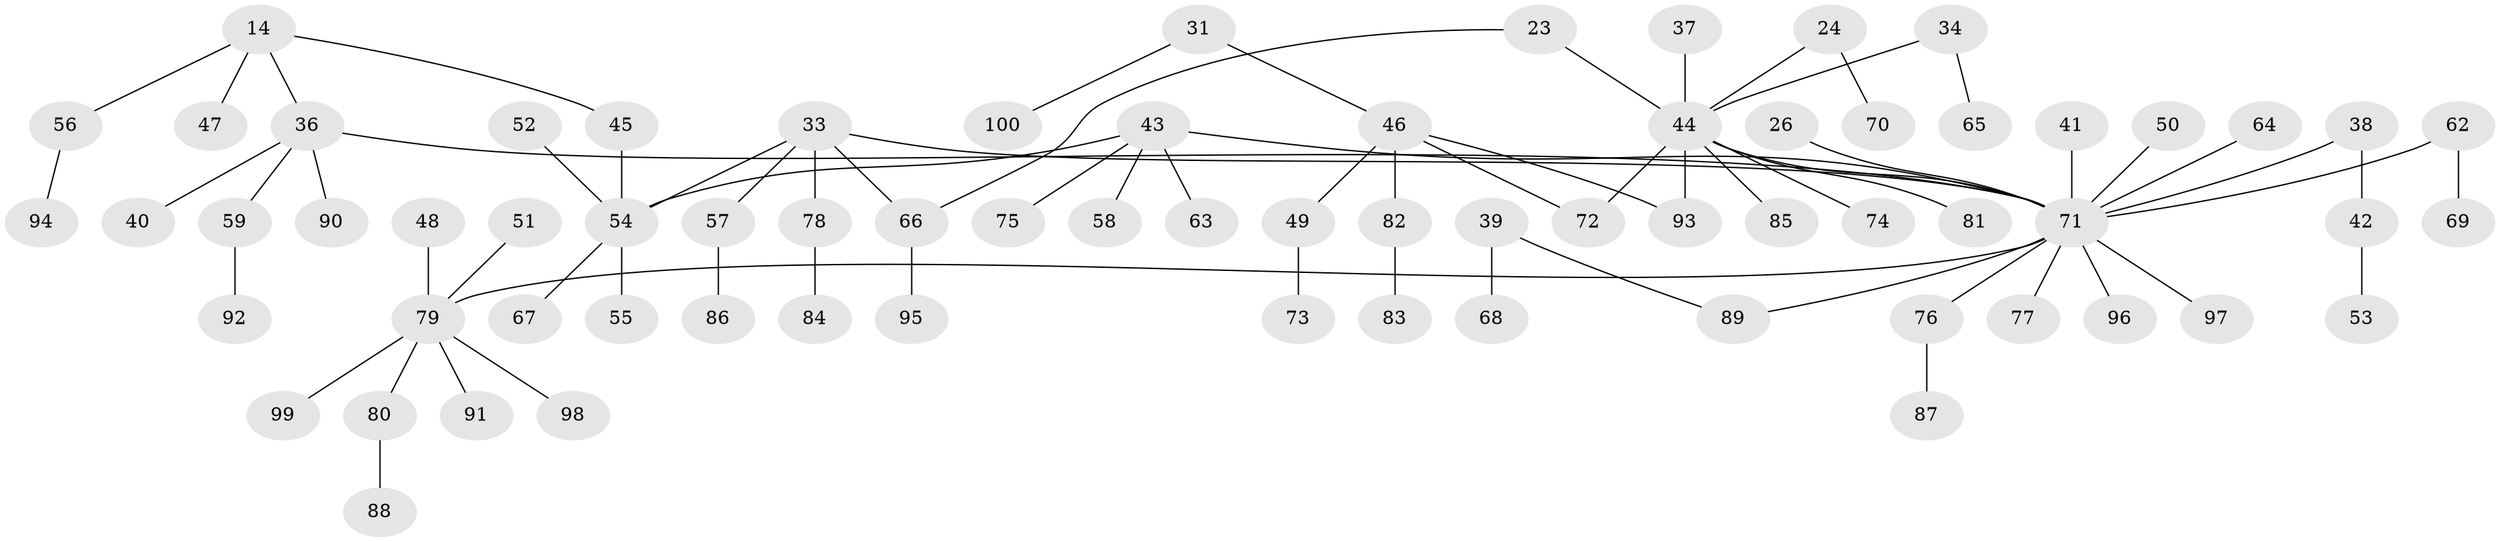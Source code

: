// original degree distribution, {6: 0.06, 4: 0.06, 3: 0.11, 2: 0.3, 1: 0.45, 5: 0.02}
// Generated by graph-tools (version 1.1) at 2025/45/03/04/25 21:45:52]
// undirected, 70 vertices, 73 edges
graph export_dot {
graph [start="1"]
  node [color=gray90,style=filled];
  14;
  23;
  24;
  26;
  31;
  33 [super="+10"];
  34;
  36 [super="+9"];
  37;
  38;
  39;
  40;
  41;
  42;
  43;
  44 [super="+7+19+28"];
  45;
  46 [super="+8"];
  47;
  48;
  49;
  50;
  51;
  52;
  53;
  54 [super="+11+15+13+16+20+27"];
  55;
  56;
  57;
  58;
  59;
  62;
  63;
  64;
  65;
  66 [super="+60"];
  67;
  68;
  69;
  70;
  71 [super="+5+21+61"];
  72 [super="+6"];
  73;
  74;
  75;
  76;
  77;
  78;
  79 [super="+35+30"];
  80;
  81;
  82;
  83;
  84;
  85;
  86;
  87;
  88;
  89 [super="+29"];
  90;
  91;
  92;
  93;
  94;
  95;
  96;
  97;
  98;
  99;
  100;
  14 -- 45;
  14 -- 47;
  14 -- 56;
  14 -- 36;
  23 -- 66;
  23 -- 44;
  24 -- 70;
  24 -- 44;
  26 -- 71;
  31 -- 100;
  31 -- 46;
  33 -- 57;
  33 -- 78;
  33 -- 71;
  33 -- 54;
  33 -- 66;
  34 -- 65;
  34 -- 44;
  36 -- 59;
  36 -- 90;
  36 -- 40;
  36 -- 71;
  37 -- 44;
  38 -- 42;
  38 -- 71;
  39 -- 68;
  39 -- 89;
  41 -- 71;
  42 -- 53;
  43 -- 58;
  43 -- 63;
  43 -- 75;
  43 -- 54;
  43 -- 71;
  44 -- 74;
  44 -- 93;
  44 -- 71;
  44 -- 72;
  44 -- 81;
  44 -- 85;
  45 -- 54;
  46 -- 49;
  46 -- 93;
  46 -- 82;
  46 -- 72;
  48 -- 79;
  49 -- 73;
  50 -- 71;
  51 -- 79;
  52 -- 54;
  54 -- 55;
  54 -- 67;
  56 -- 94;
  57 -- 86;
  59 -- 92;
  62 -- 69;
  62 -- 71;
  64 -- 71;
  66 -- 95;
  71 -- 76;
  71 -- 89;
  71 -- 97;
  71 -- 77;
  71 -- 79 [weight=2];
  71 -- 96;
  76 -- 87;
  78 -- 84;
  79 -- 98;
  79 -- 99;
  79 -- 80;
  79 -- 91;
  80 -- 88;
  82 -- 83;
}
